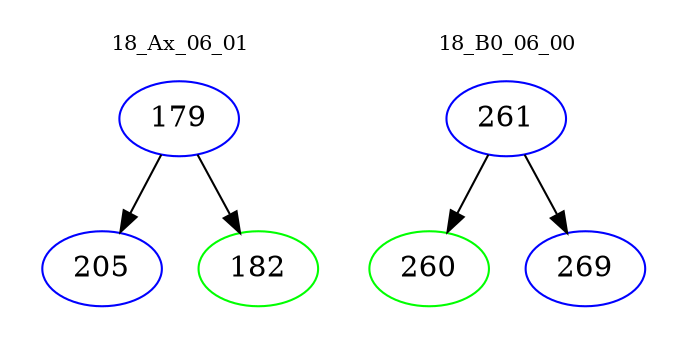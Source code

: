 digraph{
subgraph cluster_0 {
color = white
label = "18_Ax_06_01";
fontsize=10;
T0_179 [label="179", color="blue"]
T0_179 -> T0_205 [color="black"]
T0_205 [label="205", color="blue"]
T0_179 -> T0_182 [color="black"]
T0_182 [label="182", color="green"]
}
subgraph cluster_1 {
color = white
label = "18_B0_06_00";
fontsize=10;
T1_261 [label="261", color="blue"]
T1_261 -> T1_260 [color="black"]
T1_260 [label="260", color="green"]
T1_261 -> T1_269 [color="black"]
T1_269 [label="269", color="blue"]
}
}
